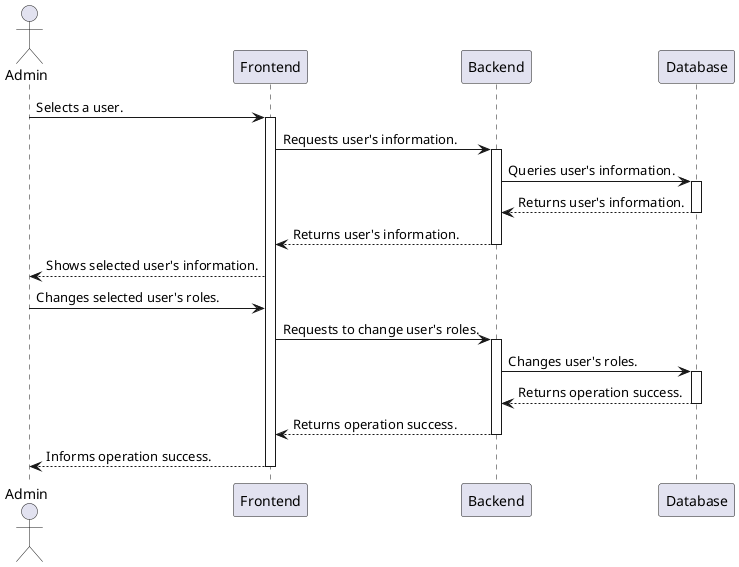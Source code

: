 @startuml EditUserRoles

actor Admin
participant Frontend
participant Backend
participant Database

Admin -> Frontend: Selects a user.
activate Frontend

Frontend -> Backend: Requests user's information.
activate Backend

Backend -> Database: Queries user's information.
activate Database

Database --> Backend: Returns user's information.
deactivate Database

Backend --> Frontend: Returns user's information.
deactivate Backend

Frontend --> Admin: Shows selected user's information.

Admin -> Frontend: Changes selected user's roles.
Frontend -> Backend: Requests to change user's roles.
activate Backend

Backend -> Database: Changes user's roles.
activate Database

Database --> Backend: Returns operation success.
deactivate Database

Backend --> Frontend: Returns operation success.
deactivate Backend

Frontend --> Admin: Informs operation success.
deactivate Frontend

@enduml